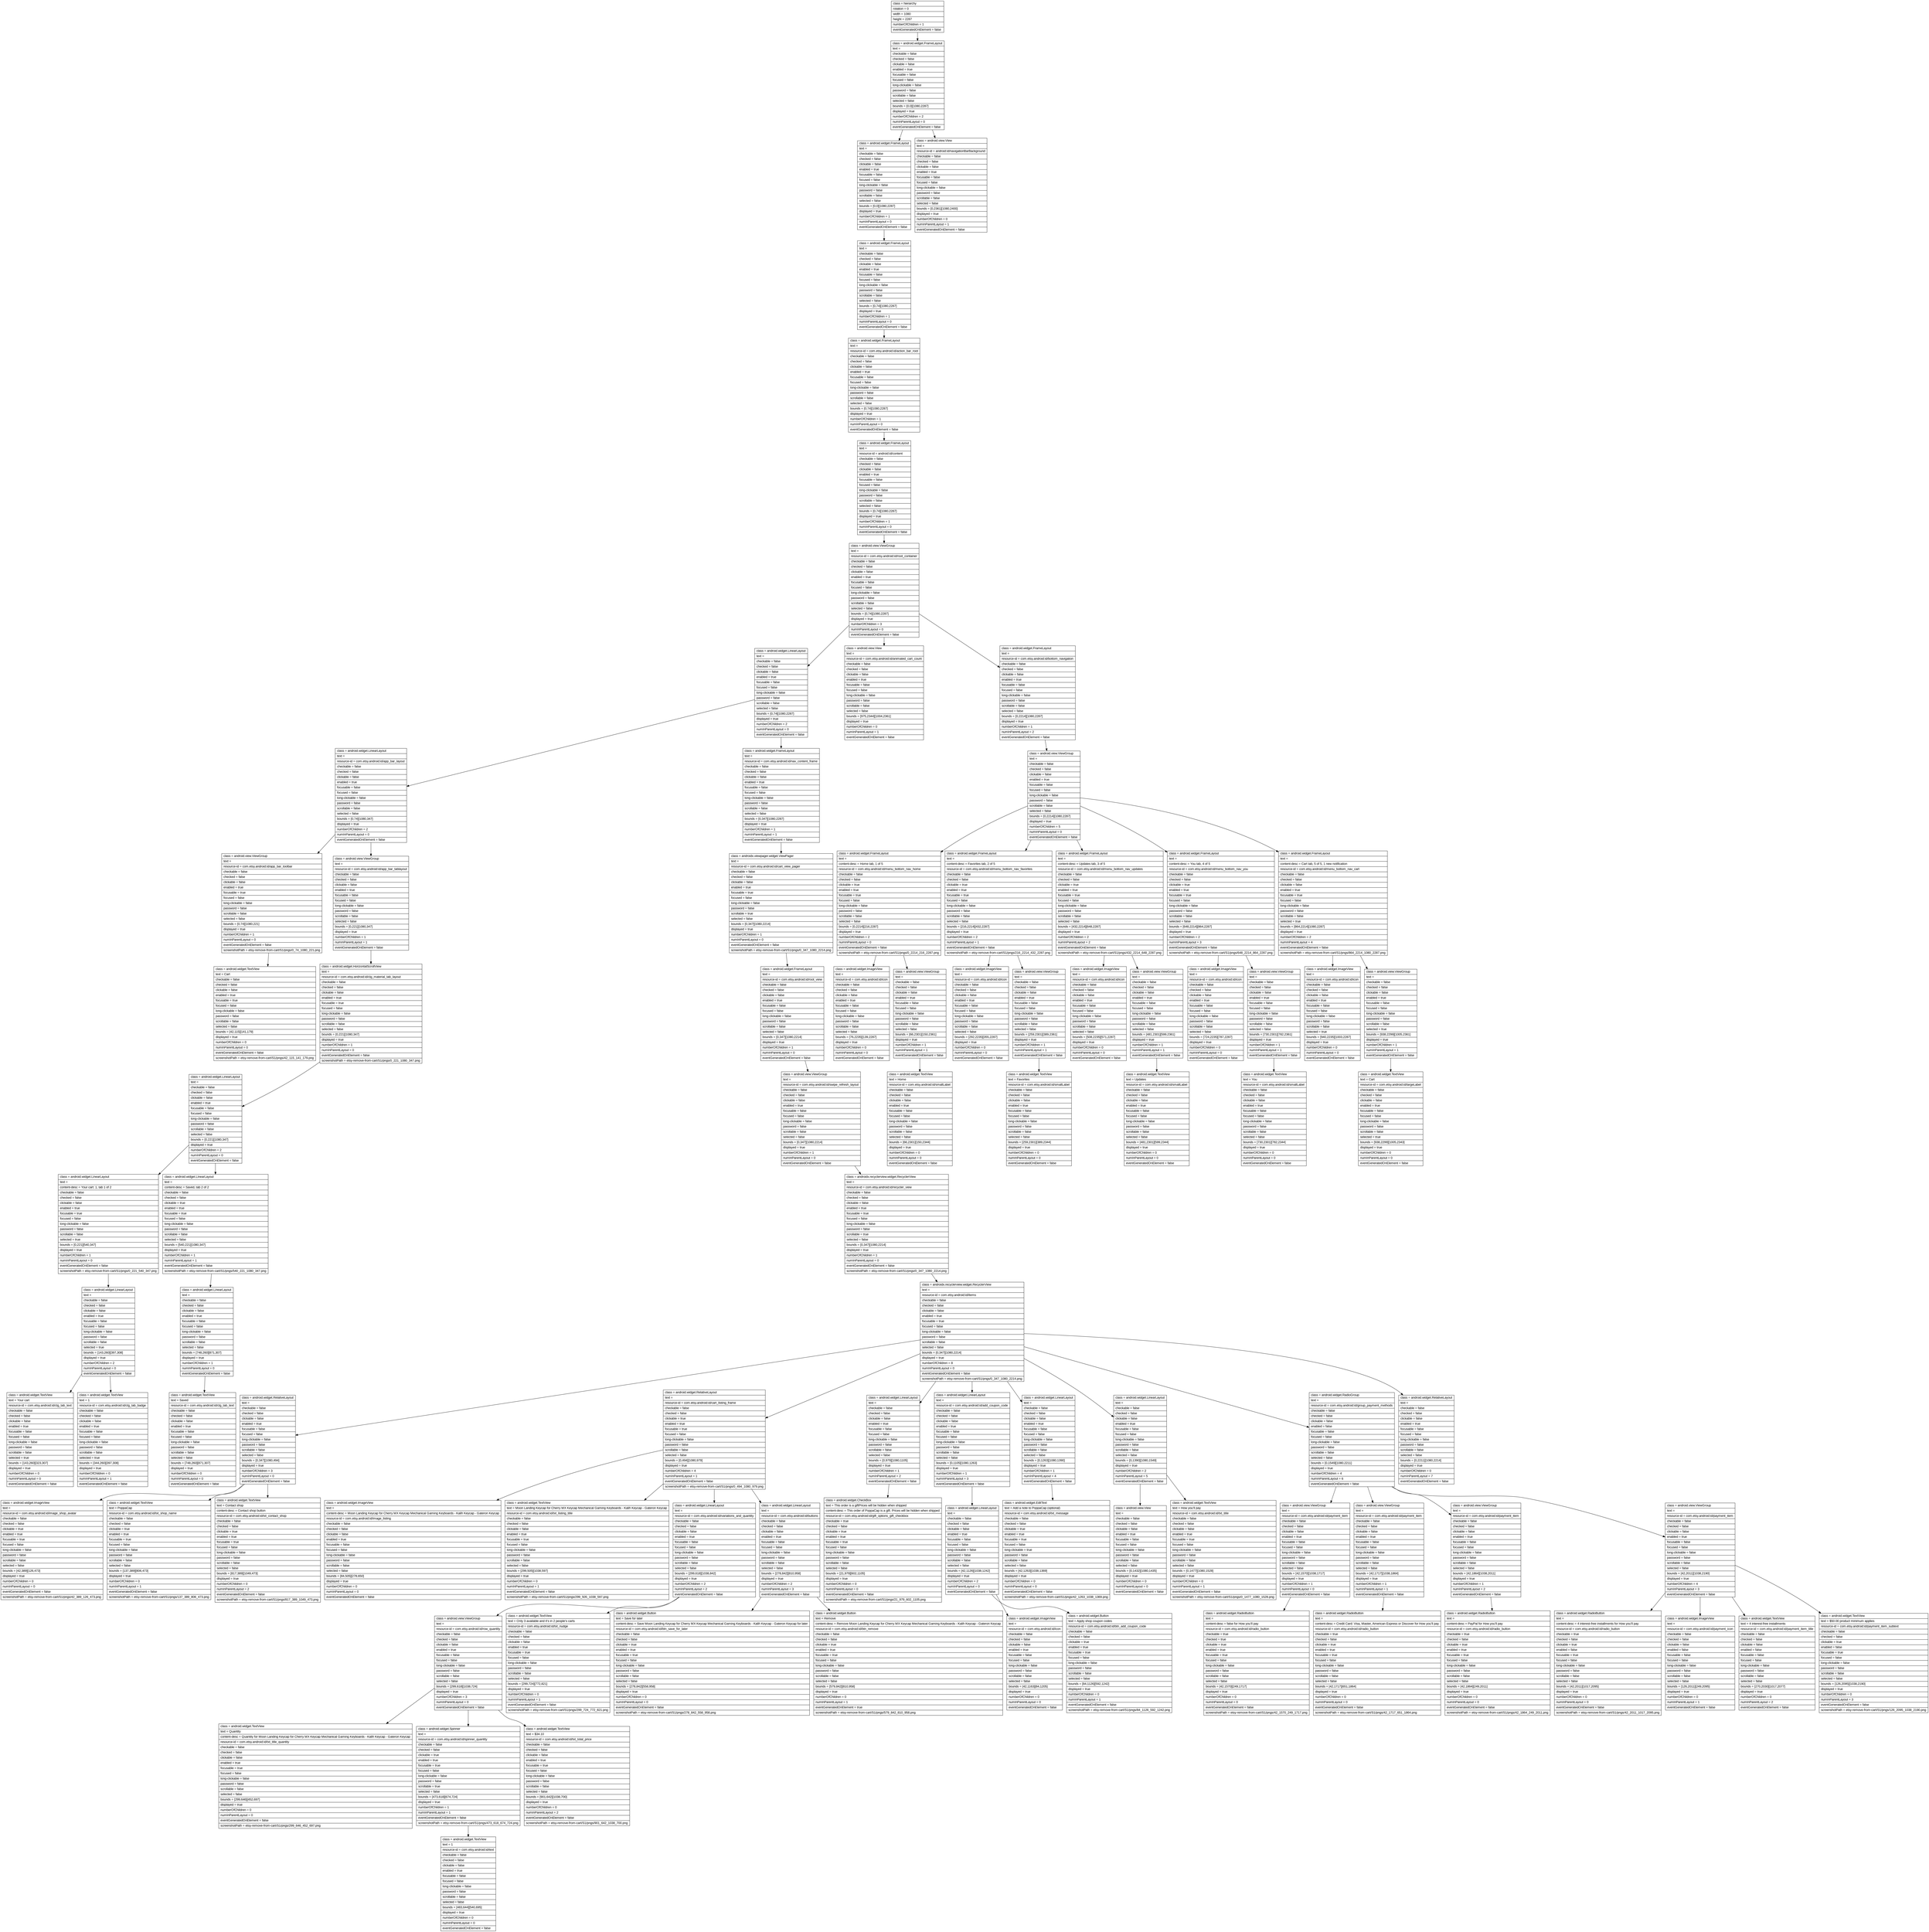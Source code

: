 digraph Layout {

	node [shape=record fontname=Arial];

	0	[label="{class = hierarchy\l|rotation = 0\l|width = 1080\l|height = 2287\l|numberOfChildren = 1\l|eventGeneratedOnElement = false \l}"]
	1	[label="{class = android.widget.FrameLayout\l|text = \l|checkable = false\l|checked = false\l|clickable = false\l|enabled = true\l|focusable = false\l|focused = false\l|long-clickable = false\l|password = false\l|scrollable = false\l|selected = false\l|bounds = [0,0][1080,2287]\l|displayed = true\l|numberOfChildren = 2\l|numInParentLayout = 0\l|eventGeneratedOnElement = false \l}"]
	2	[label="{class = android.widget.FrameLayout\l|text = \l|checkable = false\l|checked = false\l|clickable = false\l|enabled = true\l|focusable = false\l|focused = false\l|long-clickable = false\l|password = false\l|scrollable = false\l|selected = false\l|bounds = [0,0][1080,2287]\l|displayed = true\l|numberOfChildren = 1\l|numInParentLayout = 0\l|eventGeneratedOnElement = false \l}"]
	3	[label="{class = android.view.View\l|text = \l|resource-id = android:id/navigationBarBackground\l|checkable = false\l|checked = false\l|clickable = false\l|enabled = true\l|focusable = false\l|focused = false\l|long-clickable = false\l|password = false\l|scrollable = false\l|selected = false\l|bounds = [0,2361][1080,2400]\l|displayed = true\l|numberOfChildren = 0\l|numInParentLayout = 1\l|eventGeneratedOnElement = false \l}"]
	4	[label="{class = android.widget.FrameLayout\l|text = \l|checkable = false\l|checked = false\l|clickable = false\l|enabled = true\l|focusable = false\l|focused = false\l|long-clickable = false\l|password = false\l|scrollable = false\l|selected = false\l|bounds = [0,74][1080,2287]\l|displayed = true\l|numberOfChildren = 1\l|numInParentLayout = 0\l|eventGeneratedOnElement = false \l}"]
	5	[label="{class = android.widget.FrameLayout\l|text = \l|resource-id = com.etsy.android:id/action_bar_root\l|checkable = false\l|checked = false\l|clickable = false\l|enabled = true\l|focusable = false\l|focused = false\l|long-clickable = false\l|password = false\l|scrollable = false\l|selected = false\l|bounds = [0,74][1080,2287]\l|displayed = true\l|numberOfChildren = 1\l|numInParentLayout = 0\l|eventGeneratedOnElement = false \l}"]
	6	[label="{class = android.widget.FrameLayout\l|text = \l|resource-id = android:id/content\l|checkable = false\l|checked = false\l|clickable = false\l|enabled = true\l|focusable = false\l|focused = false\l|long-clickable = false\l|password = false\l|scrollable = false\l|selected = false\l|bounds = [0,74][1080,2287]\l|displayed = true\l|numberOfChildren = 1\l|numInParentLayout = 0\l|eventGeneratedOnElement = false \l}"]
	7	[label="{class = android.view.ViewGroup\l|text = \l|resource-id = com.etsy.android:id/root_container\l|checkable = false\l|checked = false\l|clickable = false\l|enabled = true\l|focusable = false\l|focused = false\l|long-clickable = false\l|password = false\l|scrollable = false\l|selected = false\l|bounds = [0,74][1080,2287]\l|displayed = true\l|numberOfChildren = 3\l|numInParentLayout = 0\l|eventGeneratedOnElement = false \l}"]
	8	[label="{class = android.widget.LinearLayout\l|text = \l|checkable = false\l|checked = false\l|clickable = false\l|enabled = true\l|focusable = false\l|focused = false\l|long-clickable = false\l|password = false\l|scrollable = false\l|selected = false\l|bounds = [0,74][1080,2287]\l|displayed = true\l|numberOfChildren = 2\l|numInParentLayout = 0\l|eventGeneratedOnElement = false \l}"]
	9	[label="{class = android.view.View\l|text = \l|resource-id = com.etsy.android:id/animated_cart_count\l|checkable = false\l|checked = false\l|clickable = false\l|enabled = true\l|focusable = false\l|focused = false\l|long-clickable = false\l|password = false\l|scrollable = false\l|selected = false\l|bounds = [975,2344][1004,2361]\l|displayed = true\l|numberOfChildren = 0\l|numInParentLayout = 1\l|eventGeneratedOnElement = false \l}"]
	10	[label="{class = android.widget.FrameLayout\l|text = \l|resource-id = com.etsy.android:id/bottom_navigation\l|checkable = false\l|checked = false\l|clickable = false\l|enabled = true\l|focusable = false\l|focused = false\l|long-clickable = false\l|password = false\l|scrollable = false\l|selected = false\l|bounds = [0,2214][1080,2287]\l|displayed = true\l|numberOfChildren = 1\l|numInParentLayout = 2\l|eventGeneratedOnElement = false \l}"]
	11	[label="{class = android.widget.LinearLayout\l|text = \l|resource-id = com.etsy.android:id/app_bar_layout\l|checkable = false\l|checked = false\l|clickable = false\l|enabled = true\l|focusable = false\l|focused = false\l|long-clickable = false\l|password = false\l|scrollable = false\l|selected = false\l|bounds = [0,74][1080,347]\l|displayed = true\l|numberOfChildren = 2\l|numInParentLayout = 0\l|eventGeneratedOnElement = false \l}"]
	12	[label="{class = android.widget.FrameLayout\l|text = \l|resource-id = com.etsy.android:id/nav_content_frame\l|checkable = false\l|checked = false\l|clickable = false\l|enabled = true\l|focusable = false\l|focused = false\l|long-clickable = false\l|password = false\l|scrollable = false\l|selected = false\l|bounds = [0,347][1080,2287]\l|displayed = true\l|numberOfChildren = 1\l|numInParentLayout = 1\l|eventGeneratedOnElement = false \l}"]
	13	[label="{class = android.view.ViewGroup\l|text = \l|checkable = false\l|checked = false\l|clickable = false\l|enabled = true\l|focusable = false\l|focused = false\l|long-clickable = false\l|password = false\l|scrollable = false\l|selected = false\l|bounds = [0,2214][1080,2287]\l|displayed = true\l|numberOfChildren = 5\l|numInParentLayout = 0\l|eventGeneratedOnElement = false \l}"]
	14	[label="{class = android.view.ViewGroup\l|text = \l|resource-id = com.etsy.android:id/app_bar_toolbar\l|checkable = false\l|checked = false\l|clickable = false\l|enabled = true\l|focusable = true\l|focused = false\l|long-clickable = false\l|password = false\l|scrollable = false\l|selected = false\l|bounds = [0,74][1080,221]\l|displayed = true\l|numberOfChildren = 1\l|numInParentLayout = 0\l|eventGeneratedOnElement = false \l|screenshotPath = etsy-remove-from-cart/S1/pngs/0_74_1080_221.png\l}"]
	15	[label="{class = android.view.ViewGroup\l|text = \l|resource-id = com.etsy.android:id/app_bar_tablayout\l|checkable = false\l|checked = false\l|clickable = false\l|enabled = true\l|focusable = false\l|focused = false\l|long-clickable = false\l|password = false\l|scrollable = false\l|selected = false\l|bounds = [0,221][1080,347]\l|displayed = true\l|numberOfChildren = 1\l|numInParentLayout = 1\l|eventGeneratedOnElement = false \l}"]
	16	[label="{class = androidx.viewpager.widget.ViewPager\l|text = \l|resource-id = com.etsy.android:id/cart_view_pager\l|checkable = false\l|checked = false\l|clickable = false\l|enabled = true\l|focusable = true\l|focused = false\l|long-clickable = false\l|password = false\l|scrollable = true\l|selected = false\l|bounds = [0,347][1080,2214]\l|displayed = true\l|numberOfChildren = 1\l|numInParentLayout = 0\l|eventGeneratedOnElement = false \l|screenshotPath = etsy-remove-from-cart/S1/pngs/0_347_1080_2214.png\l}"]
	17	[label="{class = android.widget.FrameLayout\l|text = \l|content-desc = Home tab, 1 of 5\l|resource-id = com.etsy.android:id/menu_bottom_nav_home\l|checkable = false\l|checked = false\l|clickable = true\l|enabled = true\l|focusable = true\l|focused = false\l|long-clickable = false\l|password = false\l|scrollable = false\l|selected = false\l|bounds = [0,2214][216,2287]\l|displayed = true\l|numberOfChildren = 2\l|numInParentLayout = 0\l|eventGeneratedOnElement = false \l|screenshotPath = etsy-remove-from-cart/S1/pngs/0_2214_216_2287.png\l}"]
	18	[label="{class = android.widget.FrameLayout\l|text = \l|content-desc = Favorites tab, 2 of 5\l|resource-id = com.etsy.android:id/menu_bottom_nav_favorites\l|checkable = false\l|checked = false\l|clickable = true\l|enabled = true\l|focusable = true\l|focused = false\l|long-clickable = false\l|password = false\l|scrollable = false\l|selected = false\l|bounds = [216,2214][432,2287]\l|displayed = true\l|numberOfChildren = 2\l|numInParentLayout = 1\l|eventGeneratedOnElement = false \l|screenshotPath = etsy-remove-from-cart/S1/pngs/216_2214_432_2287.png\l}"]
	19	[label="{class = android.widget.FrameLayout\l|text = \l|content-desc = Updates tab, 3 of 5\l|resource-id = com.etsy.android:id/menu_bottom_nav_updates\l|checkable = false\l|checked = false\l|clickable = true\l|enabled = true\l|focusable = true\l|focused = false\l|long-clickable = false\l|password = false\l|scrollable = false\l|selected = false\l|bounds = [432,2214][648,2287]\l|displayed = true\l|numberOfChildren = 2\l|numInParentLayout = 2\l|eventGeneratedOnElement = false \l|screenshotPath = etsy-remove-from-cart/S1/pngs/432_2214_648_2287.png\l}"]
	20	[label="{class = android.widget.FrameLayout\l|text = \l|content-desc = You tab, 4 of 5\l|resource-id = com.etsy.android:id/menu_bottom_nav_you\l|checkable = false\l|checked = false\l|clickable = true\l|enabled = true\l|focusable = true\l|focused = false\l|long-clickable = false\l|password = false\l|scrollable = false\l|selected = false\l|bounds = [648,2214][864,2287]\l|displayed = true\l|numberOfChildren = 2\l|numInParentLayout = 3\l|eventGeneratedOnElement = false \l|screenshotPath = etsy-remove-from-cart/S1/pngs/648_2214_864_2287.png\l}"]
	21	[label="{class = android.widget.FrameLayout\l|text = \l|content-desc = Cart tab, 5 of 5, 1 new notification\l|resource-id = com.etsy.android:id/menu_bottom_nav_cart\l|checkable = false\l|checked = false\l|clickable = false\l|enabled = true\l|focusable = true\l|focused = false\l|long-clickable = false\l|password = false\l|scrollable = false\l|selected = true\l|bounds = [864,2214][1080,2287]\l|displayed = true\l|numberOfChildren = 2\l|numInParentLayout = 4\l|eventGeneratedOnElement = false \l|screenshotPath = etsy-remove-from-cart/S1/pngs/864_2214_1080_2287.png\l}"]
	22	[label="{class = android.widget.TextView\l|text = Cart\l|checkable = false\l|checked = false\l|clickable = false\l|enabled = true\l|focusable = true\l|focused = false\l|long-clickable = false\l|password = false\l|scrollable = false\l|selected = false\l|bounds = [42,115][141,179]\l|displayed = true\l|numberOfChildren = 0\l|numInParentLayout = 0\l|eventGeneratedOnElement = false \l|screenshotPath = etsy-remove-from-cart/S1/pngs/42_115_141_179.png\l}"]
	23	[label="{class = android.widget.HorizontalScrollView\l|text = \l|resource-id = com.etsy.android:id/clg_material_tab_layout\l|checkable = false\l|checked = false\l|clickable = false\l|enabled = true\l|focusable = true\l|focused = false\l|long-clickable = false\l|password = false\l|scrollable = false\l|selected = false\l|bounds = [0,221][1080,347]\l|displayed = true\l|numberOfChildren = 1\l|numInParentLayout = 0\l|eventGeneratedOnElement = false \l|screenshotPath = etsy-remove-from-cart/S1/pngs/0_221_1080_347.png\l}"]
	24	[label="{class = android.widget.FrameLayout\l|text = \l|resource-id = com.etsy.android:id/root_view\l|checkable = false\l|checked = false\l|clickable = false\l|enabled = true\l|focusable = false\l|focused = false\l|long-clickable = false\l|password = false\l|scrollable = false\l|selected = false\l|bounds = [0,347][1080,2214]\l|displayed = true\l|numberOfChildren = 1\l|numInParentLayout = 0\l|eventGeneratedOnElement = false \l}"]
	25	[label="{class = android.widget.ImageView\l|text = \l|resource-id = com.etsy.android:id/icon\l|checkable = false\l|checked = false\l|clickable = false\l|enabled = true\l|focusable = false\l|focused = false\l|long-clickable = false\l|password = false\l|scrollable = false\l|selected = false\l|bounds = [76,2235][139,2287]\l|displayed = true\l|numberOfChildren = 0\l|numInParentLayout = 0\l|eventGeneratedOnElement = false \l}"]
	26	[label="{class = android.view.ViewGroup\l|text = \l|checkable = false\l|checked = false\l|clickable = false\l|enabled = true\l|focusable = false\l|focused = false\l|long-clickable = false\l|password = false\l|scrollable = false\l|selected = false\l|bounds = [66,2301][150,2361]\l|displayed = true\l|numberOfChildren = 1\l|numInParentLayout = 1\l|eventGeneratedOnElement = false \l}"]
	27	[label="{class = android.widget.ImageView\l|text = \l|resource-id = com.etsy.android:id/icon\l|checkable = false\l|checked = false\l|clickable = false\l|enabled = true\l|focusable = false\l|focused = false\l|long-clickable = false\l|password = false\l|scrollable = false\l|selected = false\l|bounds = [292,2235][355,2287]\l|displayed = true\l|numberOfChildren = 0\l|numInParentLayout = 0\l|eventGeneratedOnElement = false \l}"]
	28	[label="{class = android.view.ViewGroup\l|text = \l|checkable = false\l|checked = false\l|clickable = false\l|enabled = true\l|focusable = false\l|focused = false\l|long-clickable = false\l|password = false\l|scrollable = false\l|selected = false\l|bounds = [259,2301][389,2361]\l|displayed = true\l|numberOfChildren = 1\l|numInParentLayout = 1\l|eventGeneratedOnElement = false \l}"]
	29	[label="{class = android.widget.ImageView\l|text = \l|resource-id = com.etsy.android:id/icon\l|checkable = false\l|checked = false\l|clickable = false\l|enabled = true\l|focusable = false\l|focused = false\l|long-clickable = false\l|password = false\l|scrollable = false\l|selected = false\l|bounds = [508,2235][571,2287]\l|displayed = true\l|numberOfChildren = 0\l|numInParentLayout = 0\l|eventGeneratedOnElement = false \l}"]
	30	[label="{class = android.view.ViewGroup\l|text = \l|checkable = false\l|checked = false\l|clickable = false\l|enabled = true\l|focusable = false\l|focused = false\l|long-clickable = false\l|password = false\l|scrollable = false\l|selected = false\l|bounds = [481,2301][599,2361]\l|displayed = true\l|numberOfChildren = 1\l|numInParentLayout = 1\l|eventGeneratedOnElement = false \l}"]
	31	[label="{class = android.widget.ImageView\l|text = \l|resource-id = com.etsy.android:id/icon\l|checkable = false\l|checked = false\l|clickable = false\l|enabled = true\l|focusable = false\l|focused = false\l|long-clickable = false\l|password = false\l|scrollable = false\l|selected = false\l|bounds = [724,2235][787,2287]\l|displayed = true\l|numberOfChildren = 0\l|numInParentLayout = 0\l|eventGeneratedOnElement = false \l}"]
	32	[label="{class = android.view.ViewGroup\l|text = \l|checkable = false\l|checked = false\l|clickable = false\l|enabled = true\l|focusable = false\l|focused = false\l|long-clickable = false\l|password = false\l|scrollable = false\l|selected = false\l|bounds = [730,2301][782,2361]\l|displayed = true\l|numberOfChildren = 1\l|numInParentLayout = 1\l|eventGeneratedOnElement = false \l}"]
	33	[label="{class = android.widget.ImageView\l|text = \l|resource-id = com.etsy.android:id/icon\l|checkable = false\l|checked = false\l|clickable = false\l|enabled = true\l|focusable = false\l|focused = false\l|long-clickable = false\l|password = false\l|scrollable = false\l|selected = true\l|bounds = [940,2235][1003,2287]\l|displayed = true\l|numberOfChildren = 0\l|numInParentLayout = 0\l|eventGeneratedOnElement = false \l}"]
	34	[label="{class = android.view.ViewGroup\l|text = \l|checkable = false\l|checked = false\l|clickable = false\l|enabled = true\l|focusable = false\l|focused = false\l|long-clickable = false\l|password = false\l|scrollable = false\l|selected = true\l|bounds = [938,2299][1005,2361]\l|displayed = true\l|numberOfChildren = 1\l|numInParentLayout = 1\l|eventGeneratedOnElement = false \l}"]
	35	[label="{class = android.widget.LinearLayout\l|text = \l|checkable = false\l|checked = false\l|clickable = false\l|enabled = true\l|focusable = false\l|focused = false\l|long-clickable = false\l|password = false\l|scrollable = false\l|selected = false\l|bounds = [0,221][1080,347]\l|displayed = true\l|numberOfChildren = 2\l|numInParentLayout = 0\l|eventGeneratedOnElement = false \l}"]
	36	[label="{class = android.view.ViewGroup\l|text = \l|resource-id = com.etsy.android:id/swipe_refresh_layout\l|checkable = false\l|checked = false\l|clickable = false\l|enabled = true\l|focusable = false\l|focused = false\l|long-clickable = false\l|password = false\l|scrollable = false\l|selected = false\l|bounds = [0,347][1080,2214]\l|displayed = true\l|numberOfChildren = 1\l|numInParentLayout = 0\l|eventGeneratedOnElement = false \l}"]
	37	[label="{class = android.widget.TextView\l|text = Home\l|resource-id = com.etsy.android:id/smallLabel\l|checkable = false\l|checked = false\l|clickable = false\l|enabled = true\l|focusable = false\l|focused = false\l|long-clickable = false\l|password = false\l|scrollable = false\l|selected = false\l|bounds = [66,2301][150,2344]\l|displayed = true\l|numberOfChildren = 0\l|numInParentLayout = 0\l|eventGeneratedOnElement = false \l}"]
	38	[label="{class = android.widget.TextView\l|text = Favorites\l|resource-id = com.etsy.android:id/smallLabel\l|checkable = false\l|checked = false\l|clickable = false\l|enabled = true\l|focusable = false\l|focused = false\l|long-clickable = false\l|password = false\l|scrollable = false\l|selected = false\l|bounds = [259,2301][389,2344]\l|displayed = true\l|numberOfChildren = 0\l|numInParentLayout = 0\l|eventGeneratedOnElement = false \l}"]
	39	[label="{class = android.widget.TextView\l|text = Updates\l|resource-id = com.etsy.android:id/smallLabel\l|checkable = false\l|checked = false\l|clickable = false\l|enabled = true\l|focusable = false\l|focused = false\l|long-clickable = false\l|password = false\l|scrollable = false\l|selected = false\l|bounds = [481,2301][599,2344]\l|displayed = true\l|numberOfChildren = 0\l|numInParentLayout = 0\l|eventGeneratedOnElement = false \l}"]
	40	[label="{class = android.widget.TextView\l|text = You\l|resource-id = com.etsy.android:id/smallLabel\l|checkable = false\l|checked = false\l|clickable = false\l|enabled = true\l|focusable = false\l|focused = false\l|long-clickable = false\l|password = false\l|scrollable = false\l|selected = false\l|bounds = [730,2301][782,2344]\l|displayed = true\l|numberOfChildren = 0\l|numInParentLayout = 0\l|eventGeneratedOnElement = false \l}"]
	41	[label="{class = android.widget.TextView\l|text = Cart\l|resource-id = com.etsy.android:id/largeLabel\l|checkable = false\l|checked = false\l|clickable = false\l|enabled = true\l|focusable = false\l|focused = false\l|long-clickable = false\l|password = false\l|scrollable = false\l|selected = true\l|bounds = [938,2299][1005,2343]\l|displayed = true\l|numberOfChildren = 0\l|numInParentLayout = 0\l|eventGeneratedOnElement = false \l}"]
	42	[label="{class = android.widget.LinearLayout\l|text = \l|content-desc = Your cart: 1, tab 1 of 2\l|checkable = false\l|checked = false\l|clickable = false\l|enabled = true\l|focusable = true\l|focused = false\l|long-clickable = false\l|password = false\l|scrollable = false\l|selected = true\l|bounds = [0,221][540,347]\l|displayed = true\l|numberOfChildren = 1\l|numInParentLayout = 0\l|eventGeneratedOnElement = false \l|screenshotPath = etsy-remove-from-cart/S1/pngs/0_221_540_347.png\l}"]
	43	[label="{class = android.widget.LinearLayout\l|text = \l|content-desc = Saved, tab 2 of 2\l|checkable = false\l|checked = false\l|clickable = true\l|enabled = true\l|focusable = true\l|focused = false\l|long-clickable = false\l|password = false\l|scrollable = false\l|selected = false\l|bounds = [540,221][1080,347]\l|displayed = true\l|numberOfChildren = 1\l|numInParentLayout = 1\l|eventGeneratedOnElement = false \l|screenshotPath = etsy-remove-from-cart/S1/pngs/540_221_1080_347.png\l}"]
	44	[label="{class = androidx.recyclerview.widget.RecyclerView\l|text = \l|resource-id = com.etsy.android:id/recycler_view\l|checkable = false\l|checked = false\l|clickable = false\l|enabled = true\l|focusable = true\l|focused = false\l|long-clickable = false\l|password = false\l|scrollable = true\l|selected = false\l|bounds = [0,347][1080,2214]\l|displayed = true\l|numberOfChildren = 1\l|numInParentLayout = 0\l|eventGeneratedOnElement = false \l|screenshotPath = etsy-remove-from-cart/S1/pngs/0_347_1080_2214.png\l}"]
	45	[label="{class = android.widget.LinearLayout\l|text = \l|checkable = false\l|checked = false\l|clickable = false\l|enabled = true\l|focusable = false\l|focused = false\l|long-clickable = false\l|password = false\l|scrollable = false\l|selected = true\l|bounds = [143,260][397,308]\l|displayed = true\l|numberOfChildren = 2\l|numInParentLayout = 0\l|eventGeneratedOnElement = false \l}"]
	46	[label="{class = android.widget.LinearLayout\l|text = \l|checkable = false\l|checked = false\l|clickable = false\l|enabled = true\l|focusable = false\l|focused = false\l|long-clickable = false\l|password = false\l|scrollable = false\l|selected = false\l|bounds = [748,260][871,307]\l|displayed = true\l|numberOfChildren = 1\l|numInParentLayout = 0\l|eventGeneratedOnElement = false \l}"]
	47	[label="{class = androidx.recyclerview.widget.RecyclerView\l|text = \l|resource-id = com.etsy.android:id/items\l|checkable = false\l|checked = false\l|clickable = false\l|enabled = true\l|focusable = true\l|focused = false\l|long-clickable = false\l|password = false\l|scrollable = false\l|selected = false\l|bounds = [0,347][1080,2214]\l|displayed = true\l|numberOfChildren = 8\l|numInParentLayout = 0\l|eventGeneratedOnElement = false \l|screenshotPath = etsy-remove-from-cart/S1/pngs/0_347_1080_2214.png\l}"]
	48	[label="{class = android.widget.TextView\l|text = Your cart\l|resource-id = com.etsy.android:id/clg_tab_text\l|checkable = false\l|checked = false\l|clickable = false\l|enabled = true\l|focusable = false\l|focused = false\l|long-clickable = false\l|password = false\l|scrollable = false\l|selected = true\l|bounds = [143,260][323,307]\l|displayed = true\l|numberOfChildren = 0\l|numInParentLayout = 0\l|eventGeneratedOnElement = false \l}"]
	49	[label="{class = android.widget.TextView\l|text = 1\l|resource-id = com.etsy.android:id/clg_tab_badge\l|checkable = false\l|checked = false\l|clickable = false\l|enabled = true\l|focusable = false\l|focused = false\l|long-clickable = false\l|password = false\l|scrollable = false\l|selected = true\l|bounds = [344,260][397,308]\l|displayed = true\l|numberOfChildren = 0\l|numInParentLayout = 1\l|eventGeneratedOnElement = false \l}"]
	50	[label="{class = android.widget.TextView\l|text = Saved\l|resource-id = com.etsy.android:id/clg_tab_text\l|checkable = false\l|checked = false\l|clickable = false\l|enabled = true\l|focusable = false\l|focused = false\l|long-clickable = false\l|password = false\l|scrollable = false\l|selected = false\l|bounds = [748,260][871,307]\l|displayed = true\l|numberOfChildren = 0\l|numInParentLayout = 0\l|eventGeneratedOnElement = false \l}"]
	51	[label="{class = android.widget.RelativeLayout\l|text = \l|checkable = false\l|checked = false\l|clickable = false\l|enabled = true\l|focusable = false\l|focused = false\l|long-clickable = false\l|password = false\l|scrollable = false\l|selected = false\l|bounds = [0,347][1080,494]\l|displayed = true\l|numberOfChildren = 3\l|numInParentLayout = 0\l|eventGeneratedOnElement = false \l}"]
	52	[label="{class = android.widget.RelativeLayout\l|text = \l|resource-id = com.etsy.android:id/cart_listing_frame\l|checkable = false\l|checked = false\l|clickable = true\l|enabled = true\l|focusable = true\l|focused = false\l|long-clickable = false\l|password = false\l|scrollable = false\l|selected = false\l|bounds = [0,494][1080,979]\l|displayed = true\l|numberOfChildren = 4\l|numInParentLayout = 1\l|eventGeneratedOnElement = false \l|screenshotPath = etsy-remove-from-cart/S1/pngs/0_494_1080_979.png\l}"]
	53	[label="{class = android.widget.LinearLayout\l|text = \l|checkable = false\l|checked = false\l|clickable = false\l|enabled = true\l|focusable = false\l|focused = false\l|long-clickable = false\l|password = false\l|scrollable = false\l|selected = false\l|bounds = [0,979][1080,1105]\l|displayed = true\l|numberOfChildren = 1\l|numInParentLayout = 2\l|eventGeneratedOnElement = false \l}"]
	54	[label="{class = android.widget.LinearLayout\l|text = \l|resource-id = com.etsy.android:id/add_coupon_code\l|checkable = false\l|checked = false\l|clickable = false\l|enabled = true\l|focusable = false\l|focused = false\l|long-clickable = false\l|password = false\l|scrollable = false\l|selected = false\l|bounds = [0,1105][1080,1263]\l|displayed = true\l|numberOfChildren = 1\l|numInParentLayout = 3\l|eventGeneratedOnElement = false \l}"]
	55	[label="{class = android.widget.LinearLayout\l|text = \l|checkable = false\l|checked = false\l|clickable = false\l|enabled = true\l|focusable = false\l|focused = false\l|long-clickable = false\l|password = false\l|scrollable = false\l|selected = false\l|bounds = [0,1263][1080,1390]\l|displayed = true\l|numberOfChildren = 1\l|numInParentLayout = 4\l|eventGeneratedOnElement = false \l}"]
	56	[label="{class = android.widget.LinearLayout\l|text = \l|checkable = false\l|checked = false\l|clickable = false\l|enabled = true\l|focusable = false\l|focused = false\l|long-clickable = false\l|password = false\l|scrollable = false\l|selected = false\l|bounds = [0,1390][1080,1549]\l|displayed = true\l|numberOfChildren = 2\l|numInParentLayout = 5\l|eventGeneratedOnElement = false \l}"]
	57	[label="{class = android.widget.RadioGroup\l|text = \l|resource-id = com.etsy.android:id/group_payment_methods\l|checkable = false\l|checked = false\l|clickable = false\l|enabled = false\l|focusable = false\l|focused = false\l|long-clickable = false\l|password = false\l|scrollable = false\l|selected = false\l|bounds = [0,1549][1080,2211]\l|displayed = true\l|numberOfChildren = 4\l|numInParentLayout = 6\l|eventGeneratedOnElement = false \l}"]
	58	[label="{class = android.widget.RelativeLayout\l|text = \l|checkable = false\l|checked = false\l|clickable = false\l|enabled = true\l|focusable = false\l|focused = false\l|long-clickable = false\l|password = false\l|scrollable = false\l|selected = false\l|bounds = [0,2211][1080,2214]\l|displayed = true\l|numberOfChildren = 0\l|numInParentLayout = 7\l|eventGeneratedOnElement = false \l}"]
	59	[label="{class = android.widget.ImageView\l|text = \l|resource-id = com.etsy.android:id/image_shop_avatar\l|checkable = false\l|checked = false\l|clickable = true\l|enabled = true\l|focusable = true\l|focused = false\l|long-clickable = false\l|password = false\l|scrollable = false\l|selected = false\l|bounds = [42,389][126,473]\l|displayed = true\l|numberOfChildren = 0\l|numInParentLayout = 0\l|eventGeneratedOnElement = false \l|screenshotPath = etsy-remove-from-cart/S1/pngs/42_389_126_473.png\l}"]
	60	[label="{class = android.widget.TextView\l|text = PoppaCap\l|resource-id = com.etsy.android:id/txt_shop_name\l|checkable = false\l|checked = false\l|clickable = true\l|enabled = true\l|focusable = true\l|focused = false\l|long-clickable = false\l|password = false\l|scrollable = false\l|selected = false\l|bounds = [137,389][806,473]\l|displayed = true\l|numberOfChildren = 0\l|numInParentLayout = 1\l|eventGeneratedOnElement = false \l|screenshotPath = etsy-remove-from-cart/S1/pngs/137_389_806_473.png\l}"]
	61	[label="{class = android.widget.TextView\l|text = Contact shop\l|content-desc = Contact shop button\l|resource-id = com.etsy.android:id/txt_contact_shop\l|checkable = false\l|checked = false\l|clickable = true\l|enabled = true\l|focusable = true\l|focused = false\l|long-clickable = false\l|password = false\l|scrollable = false\l|selected = false\l|bounds = [817,389][1049,473]\l|displayed = true\l|numberOfChildren = 0\l|numInParentLayout = 2\l|eventGeneratedOnElement = false \l|screenshotPath = etsy-remove-from-cart/S1/pngs/817_389_1049_473.png\l}"]
	62	[label="{class = android.widget.ImageView\l|text = \l|content-desc = Moon Landing Keycap for Cherry MX Keycap Mechanical Gaming Keyboards - Kalih Keycap - Gateron Keycap\l|resource-id = com.etsy.android:id/image_listing\l|checkable = false\l|checked = false\l|clickable = false\l|enabled = true\l|focusable = false\l|focused = false\l|long-clickable = false\l|password = false\l|scrollable = false\l|selected = false\l|bounds = [84,505][278,650]\l|displayed = true\l|numberOfChildren = 0\l|numInParentLayout = 0\l|eventGeneratedOnElement = false \l}"]
	63	[label="{class = android.widget.TextView\l|text = Moon Landing Keycap for Cherry MX Keycap Mechanical Gaming Keyboards - Kalih Keycap - Gateron Keycap\l|resource-id = com.etsy.android:id/txt_listing_title\l|checkable = false\l|checked = false\l|clickable = false\l|enabled = true\l|focusable = true\l|focused = false\l|long-clickable = false\l|password = false\l|scrollable = false\l|selected = false\l|bounds = [299,505][1038,597]\l|displayed = true\l|numberOfChildren = 0\l|numInParentLayout = 1\l|eventGeneratedOnElement = false \l|screenshotPath = etsy-remove-from-cart/S1/pngs/299_505_1038_597.png\l}"]
	64	[label="{class = android.widget.LinearLayout\l|text = \l|resource-id = com.etsy.android:id/variations_and_quantity\l|checkable = false\l|checked = false\l|clickable = false\l|enabled = true\l|focusable = false\l|focused = false\l|long-clickable = false\l|password = false\l|scrollable = false\l|selected = false\l|bounds = [299,618][1038,842]\l|displayed = true\l|numberOfChildren = 2\l|numInParentLayout = 2\l|eventGeneratedOnElement = false \l}"]
	65	[label="{class = android.widget.LinearLayout\l|text = \l|resource-id = com.etsy.android:id/buttons\l|checkable = false\l|checked = false\l|clickable = false\l|enabled = true\l|focusable = false\l|focused = false\l|long-clickable = false\l|password = false\l|scrollable = false\l|selected = false\l|bounds = [278,842][810,958]\l|displayed = true\l|numberOfChildren = 2\l|numInParentLayout = 3\l|eventGeneratedOnElement = false \l}"]
	66	[label="{class = android.widget.CheckBox\l|text = This order is a gift
Prices will be hidden when shipped\l|content-desc = This order of PoppaCap is a gift. Prices will be hidden when shipped\l|resource-id = com.etsy.android:id/gift_options_gift_checkbox\l|checkable = true\l|checked = false\l|clickable = true\l|enabled = true\l|focusable = true\l|focused = false\l|long-clickable = false\l|password = false\l|scrollable = false\l|selected = false\l|bounds = [21,979][602,1105]\l|displayed = true\l|numberOfChildren = 0\l|numInParentLayout = 0\l|eventGeneratedOnElement = false \l|screenshotPath = etsy-remove-from-cart/S1/pngs/21_979_602_1105.png\l}"]
	67	[label="{class = android.widget.LinearLayout\l|text = \l|checkable = false\l|checked = false\l|clickable = false\l|enabled = true\l|focusable = false\l|focused = false\l|long-clickable = false\l|password = false\l|scrollable = false\l|selected = false\l|bounds = [42,1126][1038,1242]\l|displayed = true\l|numberOfChildren = 2\l|numInParentLayout = 0\l|eventGeneratedOnElement = false \l}"]
	68	[label="{class = android.widget.EditText\l|text = Add a note to PoppaCap (optional)\l|resource-id = com.etsy.android:id/txt_message\l|checkable = false\l|checked = false\l|clickable = true\l|enabled = true\l|focusable = true\l|focused = false\l|long-clickable = true\l|password = false\l|scrollable = false\l|selected = false\l|bounds = [42,1263][1038,1369]\l|displayed = true\l|numberOfChildren = 0\l|numInParentLayout = 0\l|eventGeneratedOnElement = false \l|screenshotPath = etsy-remove-from-cart/S1/pngs/42_1263_1038_1369.png\l}"]
	69	[label="{class = android.view.View\l|text = \l|checkable = false\l|checked = false\l|clickable = false\l|enabled = true\l|focusable = false\l|focused = false\l|long-clickable = false\l|password = false\l|scrollable = false\l|selected = false\l|bounds = [0,1432][1080,1435]\l|displayed = true\l|numberOfChildren = 0\l|numInParentLayout = 0\l|eventGeneratedOnElement = false \l}"]
	70	[label="{class = android.widget.TextView\l|text = How you'll pay\l|resource-id = com.etsy.android:id/txt_title\l|checkable = false\l|checked = false\l|clickable = false\l|enabled = true\l|focusable = true\l|focused = false\l|long-clickable = false\l|password = false\l|scrollable = false\l|selected = false\l|bounds = [0,1477][1080,1528]\l|displayed = true\l|numberOfChildren = 0\l|numInParentLayout = 1\l|eventGeneratedOnElement = false \l|screenshotPath = etsy-remove-from-cart/S1/pngs/0_1477_1080_1528.png\l}"]
	71	[label="{class = android.view.ViewGroup\l|text = \l|resource-id = com.etsy.android:id/payment_item\l|checkable = false\l|checked = false\l|clickable = false\l|enabled = true\l|focusable = false\l|focused = false\l|long-clickable = false\l|password = false\l|scrollable = false\l|selected = false\l|bounds = [42,1570][1038,1717]\l|displayed = true\l|numberOfChildren = 1\l|numInParentLayout = 0\l|eventGeneratedOnElement = false \l}"]
	72	[label="{class = android.view.ViewGroup\l|text = \l|resource-id = com.etsy.android:id/payment_item\l|checkable = false\l|checked = false\l|clickable = false\l|enabled = true\l|focusable = false\l|focused = false\l|long-clickable = false\l|password = false\l|scrollable = false\l|selected = false\l|bounds = [42,1717][1038,1864]\l|displayed = true\l|numberOfChildren = 1\l|numInParentLayout = 1\l|eventGeneratedOnElement = false \l}"]
	73	[label="{class = android.view.ViewGroup\l|text = \l|resource-id = com.etsy.android:id/payment_item\l|checkable = false\l|checked = false\l|clickable = false\l|enabled = true\l|focusable = false\l|focused = false\l|long-clickable = false\l|password = false\l|scrollable = false\l|selected = false\l|bounds = [42,1864][1038,2011]\l|displayed = true\l|numberOfChildren = 1\l|numInParentLayout = 2\l|eventGeneratedOnElement = false \l}"]
	74	[label="{class = android.view.ViewGroup\l|text = \l|resource-id = com.etsy.android:id/payment_item\l|checkable = false\l|checked = false\l|clickable = false\l|enabled = true\l|focusable = false\l|focused = false\l|long-clickable = false\l|password = false\l|scrollable = false\l|selected = false\l|bounds = [42,2011][1038,2190]\l|displayed = true\l|numberOfChildren = 4\l|numInParentLayout = 3\l|eventGeneratedOnElement = false \l}"]
	75	[label="{class = android.view.ViewGroup\l|text = \l|resource-id = com.etsy.android:id/row_quantity\l|checkable = false\l|checked = false\l|clickable = false\l|enabled = true\l|focusable = false\l|focused = false\l|long-clickable = false\l|password = false\l|scrollable = false\l|selected = false\l|bounds = [299,618][1038,724]\l|displayed = true\l|numberOfChildren = 3\l|numInParentLayout = 0\l|eventGeneratedOnElement = false \l}"]
	76	[label="{class = android.widget.TextView\l|text = Only 3 available and it's in 2 people's carts\l|resource-id = com.etsy.android:id/txt_nudge\l|checkable = false\l|checked = false\l|clickable = false\l|enabled = true\l|focusable = true\l|focused = false\l|long-clickable = false\l|password = false\l|scrollable = false\l|selected = false\l|bounds = [299,724][772,821]\l|displayed = true\l|numberOfChildren = 0\l|numInParentLayout = 1\l|eventGeneratedOnElement = false \l|screenshotPath = etsy-remove-from-cart/S1/pngs/299_724_772_821.png\l}"]
	77	[label="{class = android.widget.Button\l|text = Save for later\l|content-desc = Save Moon Landing Keycap for Cherry MX Keycap Mechanical Gaming Keyboards - Kalih Keycap - Gateron Keycap for later\l|resource-id = com.etsy.android:id/btn_save_for_later\l|checkable = false\l|checked = false\l|clickable = true\l|enabled = true\l|focusable = true\l|focused = false\l|long-clickable = false\l|password = false\l|scrollable = false\l|selected = false\l|bounds = [278,842][558,958]\l|displayed = true\l|numberOfChildren = 0\l|numInParentLayout = 0\l|eventGeneratedOnElement = false \l|screenshotPath = etsy-remove-from-cart/S1/pngs/278_842_558_958.png\l}"]
	78	[label="{class = android.widget.Button\l|text = Remove\l|content-desc = Remove Moon Landing Keycap for Cherry MX Keycap Mechanical Gaming Keyboards - Kalih Keycap - Gateron Keycap\l|resource-id = com.etsy.android:id/btn_remove\l|checkable = false\l|checked = false\l|clickable = true\l|enabled = true\l|focusable = true\l|focused = false\l|long-clickable = false\l|password = false\l|scrollable = false\l|selected = false\l|bounds = [579,842][810,958]\l|displayed = true\l|numberOfChildren = 0\l|numInParentLayout = 1\l|eventGeneratedOnElement = true \l|screenshotPath = etsy-remove-from-cart/S1/pngs/579_842_810_958.png\l}"]
	79	[label="{class = android.widget.ImageView\l|text = \l|resource-id = com.etsy.android:id/icon\l|checkable = false\l|checked = false\l|clickable = false\l|enabled = true\l|focusable = false\l|focused = false\l|long-clickable = false\l|password = false\l|scrollable = false\l|selected = false\l|bounds = [42,1163][84,1205]\l|displayed = true\l|numberOfChildren = 0\l|numInParentLayout = 0\l|eventGeneratedOnElement = false \l}"]
	80	[label="{class = android.widget.Button\l|text = Apply shop coupon codes\l|resource-id = com.etsy.android:id/btn_add_coupon_code\l|checkable = false\l|checked = false\l|clickable = true\l|enabled = true\l|focusable = true\l|focused = false\l|long-clickable = false\l|password = false\l|scrollable = false\l|selected = false\l|bounds = [84,1126][592,1242]\l|displayed = true\l|numberOfChildren = 0\l|numInParentLayout = 1\l|eventGeneratedOnElement = false \l|screenshotPath = etsy-remove-from-cart/S1/pngs/84_1126_592_1242.png\l}"]
	81	[label="{class = android.widget.RadioButton\l|text = \l|content-desc = false for How you'll pay\l|resource-id = com.etsy.android:id/radio_button\l|checkable = true\l|checked = true\l|clickable = true\l|enabled = true\l|focusable = true\l|focused = false\l|long-clickable = false\l|password = false\l|scrollable = false\l|selected = false\l|bounds = [42,1570][249,1717]\l|displayed = true\l|numberOfChildren = 0\l|numInParentLayout = 0\l|eventGeneratedOnElement = false \l|screenshotPath = etsy-remove-from-cart/S1/pngs/42_1570_249_1717.png\l}"]
	82	[label="{class = android.widget.RadioButton\l|text = \l|content-desc = Credit Card: Visa, Master, American Express or Discover for How you'll pay\l|resource-id = com.etsy.android:id/radio_button\l|checkable = true\l|checked = false\l|clickable = true\l|enabled = true\l|focusable = true\l|focused = false\l|long-clickable = false\l|password = false\l|scrollable = false\l|selected = false\l|bounds = [42,1717][651,1864]\l|displayed = true\l|numberOfChildren = 0\l|numInParentLayout = 0\l|eventGeneratedOnElement = false \l|screenshotPath = etsy-remove-from-cart/S1/pngs/42_1717_651_1864.png\l}"]
	83	[label="{class = android.widget.RadioButton\l|text = \l|content-desc = PayPal for How you'll pay\l|resource-id = com.etsy.android:id/radio_button\l|checkable = true\l|checked = false\l|clickable = true\l|enabled = true\l|focusable = true\l|focused = false\l|long-clickable = false\l|password = false\l|scrollable = false\l|selected = false\l|bounds = [42,1864][249,2011]\l|displayed = true\l|numberOfChildren = 0\l|numInParentLayout = 0\l|eventGeneratedOnElement = false \l|screenshotPath = etsy-remove-from-cart/S1/pngs/42_1864_249_2011.png\l}"]
	84	[label="{class = android.widget.RadioButton\l|text = \l|content-desc = 4 interest-free installments for How you'll pay\l|resource-id = com.etsy.android:id/radio_button\l|checkable = true\l|checked = false\l|clickable = true\l|enabled = false\l|focusable = true\l|focused = false\l|long-clickable = false\l|password = false\l|scrollable = false\l|selected = false\l|bounds = [42,2011][1017,2095]\l|displayed = true\l|numberOfChildren = 0\l|numInParentLayout = 0\l|eventGeneratedOnElement = false \l|screenshotPath = etsy-remove-from-cart/S1/pngs/42_2011_1017_2095.png\l}"]
	85	[label="{class = android.widget.ImageView\l|text = \l|resource-id = com.etsy.android:id/payment_icon\l|checkable = false\l|checked = false\l|clickable = false\l|enabled = false\l|focusable = false\l|focused = false\l|long-clickable = false\l|password = false\l|scrollable = false\l|selected = false\l|bounds = [126,2011][249,2095]\l|displayed = true\l|numberOfChildren = 0\l|numInParentLayout = 1\l|eventGeneratedOnElement = false \l}"]
	86	[label="{class = android.widget.TextView\l|text = 4 interest-free installments\l|resource-id = com.etsy.android:id/payment_item_title\l|checkable = false\l|checked = false\l|clickable = false\l|enabled = false\l|focusable = false\l|focused = false\l|long-clickable = false\l|password = false\l|scrollable = false\l|selected = false\l|bounds = [270,2030][1017,2077]\l|displayed = true\l|numberOfChildren = 0\l|numInParentLayout = 2\l|eventGeneratedOnElement = false \l}"]
	87	[label="{class = android.widget.TextView\l|text = $50.00 product minimum applies\l|resource-id = com.etsy.android:id/payment_item_subtext\l|checkable = false\l|checked = false\l|clickable = true\l|enabled = false\l|focusable = true\l|focused = false\l|long-clickable = false\l|password = false\l|scrollable = false\l|selected = false\l|bounds = [126,2095][1038,2190]\l|displayed = true\l|numberOfChildren = 0\l|numInParentLayout = 3\l|eventGeneratedOnElement = false \l|screenshotPath = etsy-remove-from-cart/S1/pngs/126_2095_1038_2190.png\l}"]
	88	[label="{class = android.widget.TextView\l|text = Quantity\l|content-desc = Quantity for Moon Landing Keycap for Cherry MX Keycap Mechanical Gaming Keyboards - Kalih Keycap - Gateron Keycap\l|resource-id = com.etsy.android:id/txt_title_quantity\l|checkable = false\l|checked = false\l|clickable = false\l|enabled = true\l|focusable = true\l|focused = false\l|long-clickable = false\l|password = false\l|scrollable = false\l|selected = false\l|bounds = [299,646][452,697]\l|displayed = true\l|numberOfChildren = 0\l|numInParentLayout = 0\l|eventGeneratedOnElement = false \l|screenshotPath = etsy-remove-from-cart/S1/pngs/299_646_452_697.png\l}"]
	89	[label="{class = android.widget.Spinner\l|text = \l|resource-id = com.etsy.android:id/spinner_quantity\l|checkable = false\l|checked = false\l|clickable = true\l|enabled = true\l|focusable = true\l|focused = false\l|long-clickable = false\l|password = false\l|scrollable = true\l|selected = false\l|bounds = [473,618][674,724]\l|displayed = true\l|numberOfChildren = 1\l|numInParentLayout = 1\l|eventGeneratedOnElement = false \l|screenshotPath = etsy-remove-from-cart/S1/pngs/473_618_674_724.png\l}"]
	90	[label="{class = android.widget.TextView\l|text = $34.10\l|resource-id = com.etsy.android:id/txt_total_price\l|checkable = false\l|checked = false\l|clickable = false\l|enabled = true\l|focusable = true\l|focused = false\l|long-clickable = false\l|password = false\l|scrollable = false\l|selected = false\l|bounds = [901,642][1038,700]\l|displayed = true\l|numberOfChildren = 0\l|numInParentLayout = 2\l|eventGeneratedOnElement = false \l|screenshotPath = etsy-remove-from-cart/S1/pngs/901_642_1038_700.png\l}"]
	91	[label="{class = android.widget.TextView\l|text = 1\l|resource-id = com.etsy.android:id/text\l|checkable = false\l|checked = false\l|clickable = false\l|enabled = true\l|focusable = false\l|focused = false\l|long-clickable = false\l|password = false\l|scrollable = false\l|selected = false\l|bounds = [483,644][540,695]\l|displayed = true\l|numberOfChildren = 0\l|numInParentLayout = 0\l|eventGeneratedOnElement = false \l}"]


	0 -> 1
	1 -> 2
	1 -> 3
	2 -> 4
	4 -> 5
	5 -> 6
	6 -> 7
	7 -> 8
	7 -> 9
	7 -> 10
	8 -> 11
	8 -> 12
	10 -> 13
	11 -> 14
	11 -> 15
	12 -> 16
	13 -> 17
	13 -> 18
	13 -> 19
	13 -> 20
	13 -> 21
	14 -> 22
	15 -> 23
	16 -> 24
	17 -> 25
	17 -> 26
	18 -> 27
	18 -> 28
	19 -> 29
	19 -> 30
	20 -> 31
	20 -> 32
	21 -> 33
	21 -> 34
	23 -> 35
	24 -> 36
	26 -> 37
	28 -> 38
	30 -> 39
	32 -> 40
	34 -> 41
	35 -> 42
	35 -> 43
	36 -> 44
	42 -> 45
	43 -> 46
	44 -> 47
	45 -> 48
	45 -> 49
	46 -> 50
	47 -> 51
	47 -> 52
	47 -> 53
	47 -> 54
	47 -> 55
	47 -> 56
	47 -> 57
	47 -> 58
	51 -> 59
	51 -> 60
	51 -> 61
	52 -> 62
	52 -> 63
	52 -> 64
	52 -> 65
	53 -> 66
	54 -> 67
	55 -> 68
	56 -> 69
	56 -> 70
	57 -> 71
	57 -> 72
	57 -> 73
	57 -> 74
	64 -> 75
	64 -> 76
	65 -> 77
	65 -> 78
	67 -> 79
	67 -> 80
	71 -> 81
	72 -> 82
	73 -> 83
	74 -> 84
	74 -> 85
	74 -> 86
	74 -> 87
	75 -> 88
	75 -> 89
	75 -> 90
	89 -> 91


}